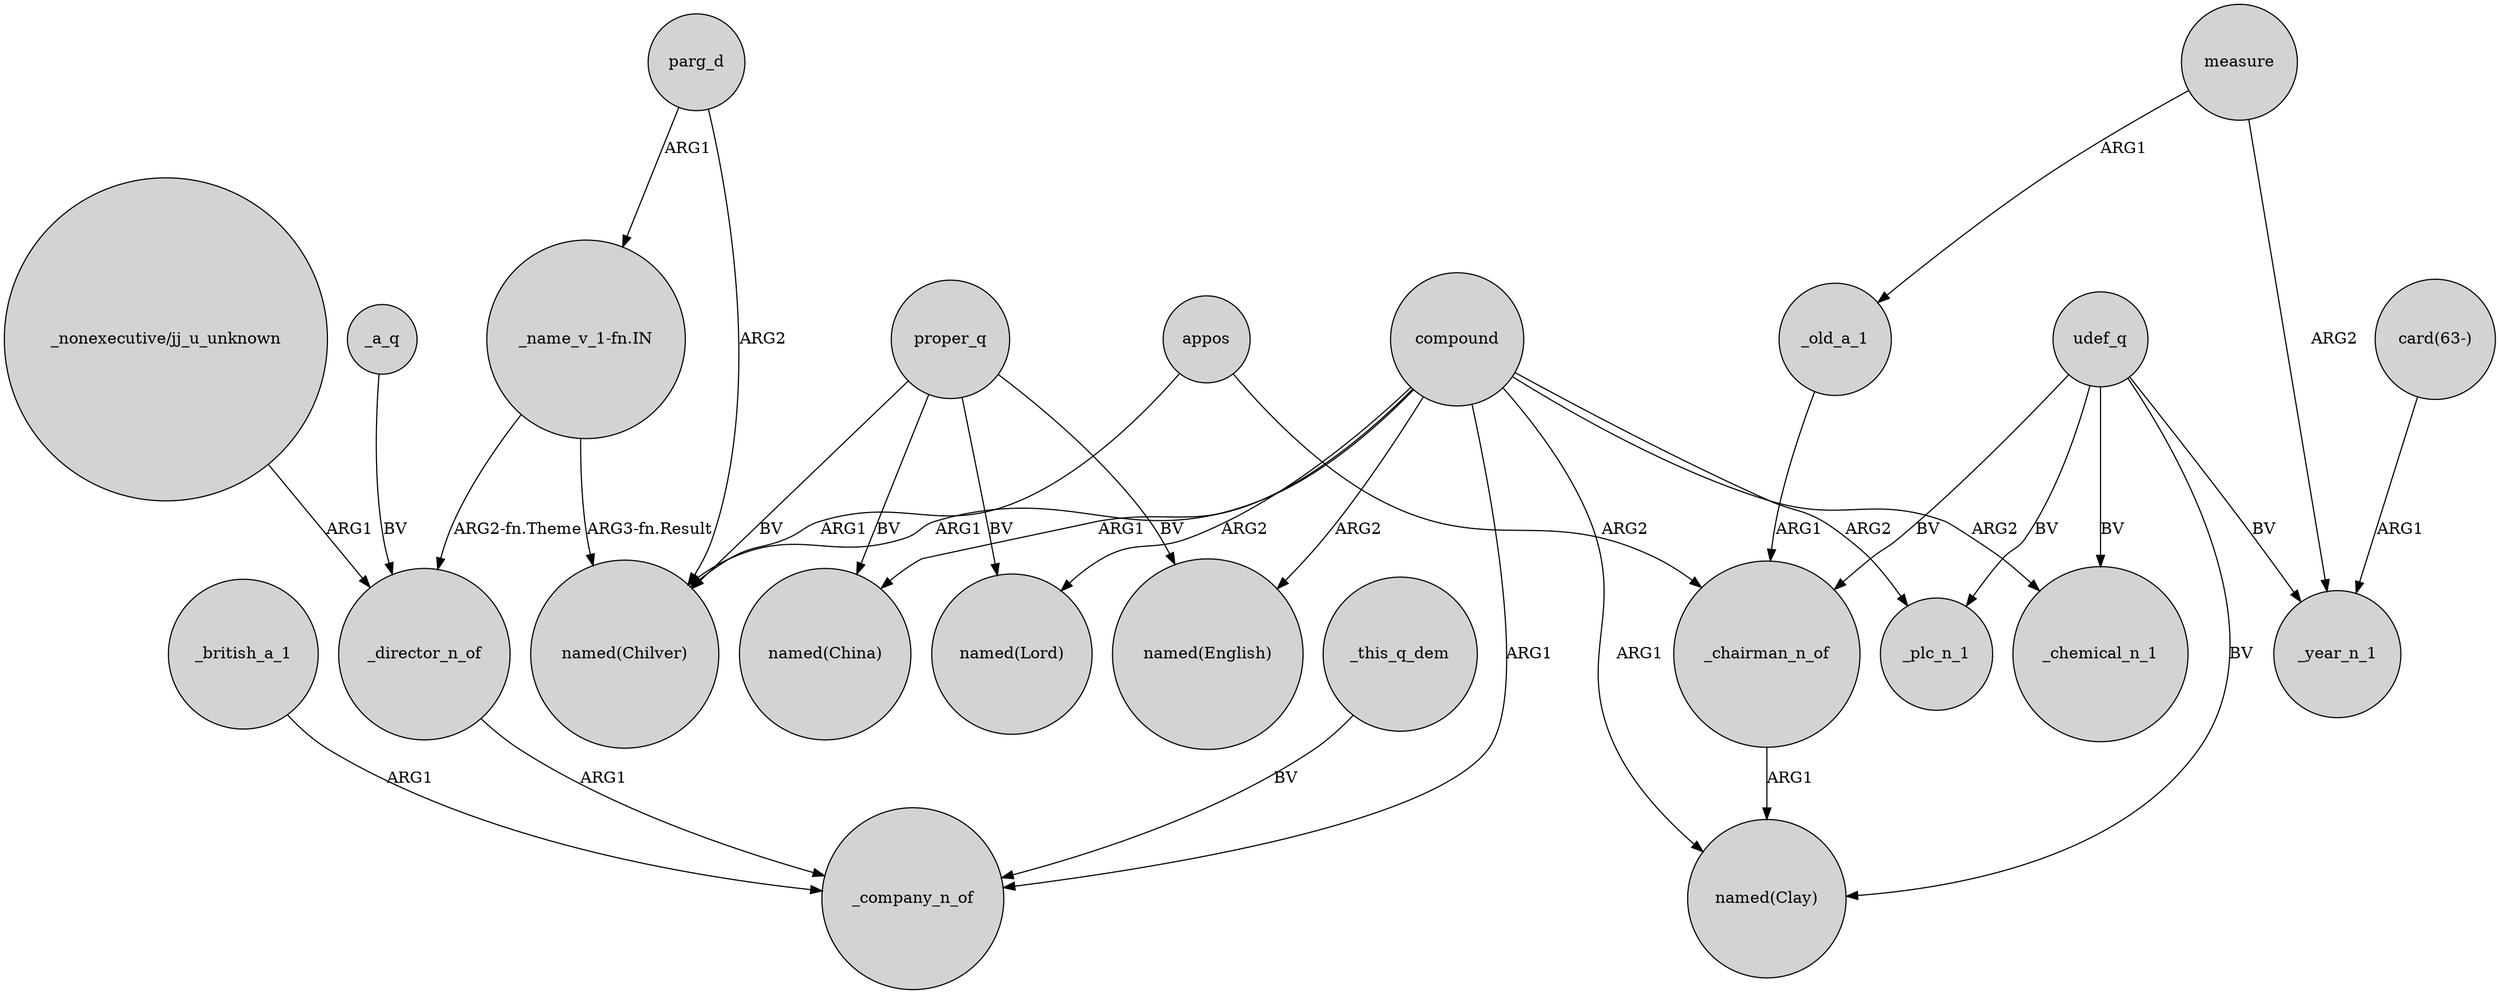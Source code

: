 digraph {
	node [shape=circle style=filled]
	compound -> "named(English)" [label=ARG2]
	parg_d -> "named(Chilver)" [label=ARG2]
	udef_q -> "named(Clay)" [label=BV]
	measure -> _year_n_1 [label=ARG2]
	"_name_v_1-fn.IN" -> _director_n_of [label="ARG2-fn.Theme"]
	"_nonexecutive/jj_u_unknown" -> _director_n_of [label=ARG1]
	_this_q_dem -> _company_n_of [label=BV]
	proper_q -> "named(English)" [label=BV]
	_chairman_n_of -> "named(Clay)" [label=ARG1]
	compound -> "named(Clay)" [label=ARG1]
	udef_q -> _chairman_n_of [label=BV]
	compound -> _chemical_n_1 [label=ARG2]
	measure -> _old_a_1 [label=ARG1]
	_director_n_of -> _company_n_of [label=ARG1]
	compound -> _company_n_of [label=ARG1]
	appos -> _chairman_n_of [label=ARG2]
	proper_q -> "named(Lord)" [label=BV]
	compound -> "named(Lord)" [label=ARG2]
	_a_q -> _director_n_of [label=BV]
	_old_a_1 -> _chairman_n_of [label=ARG1]
	compound -> "named(China)" [label=ARG1]
	proper_q -> "named(China)" [label=BV]
	appos -> "named(Chilver)" [label=ARG1]
	udef_q -> _plc_n_1 [label=BV]
	udef_q -> _year_n_1 [label=BV]
	"_name_v_1-fn.IN" -> "named(Chilver)" [label="ARG3-fn.Result"]
	proper_q -> "named(Chilver)" [label=BV]
	"card(63-)" -> _year_n_1 [label=ARG1]
	compound -> _plc_n_1 [label=ARG2]
	_british_a_1 -> _company_n_of [label=ARG1]
	udef_q -> _chemical_n_1 [label=BV]
	parg_d -> "_name_v_1-fn.IN" [label=ARG1]
	compound -> "named(Chilver)" [label=ARG1]
}
